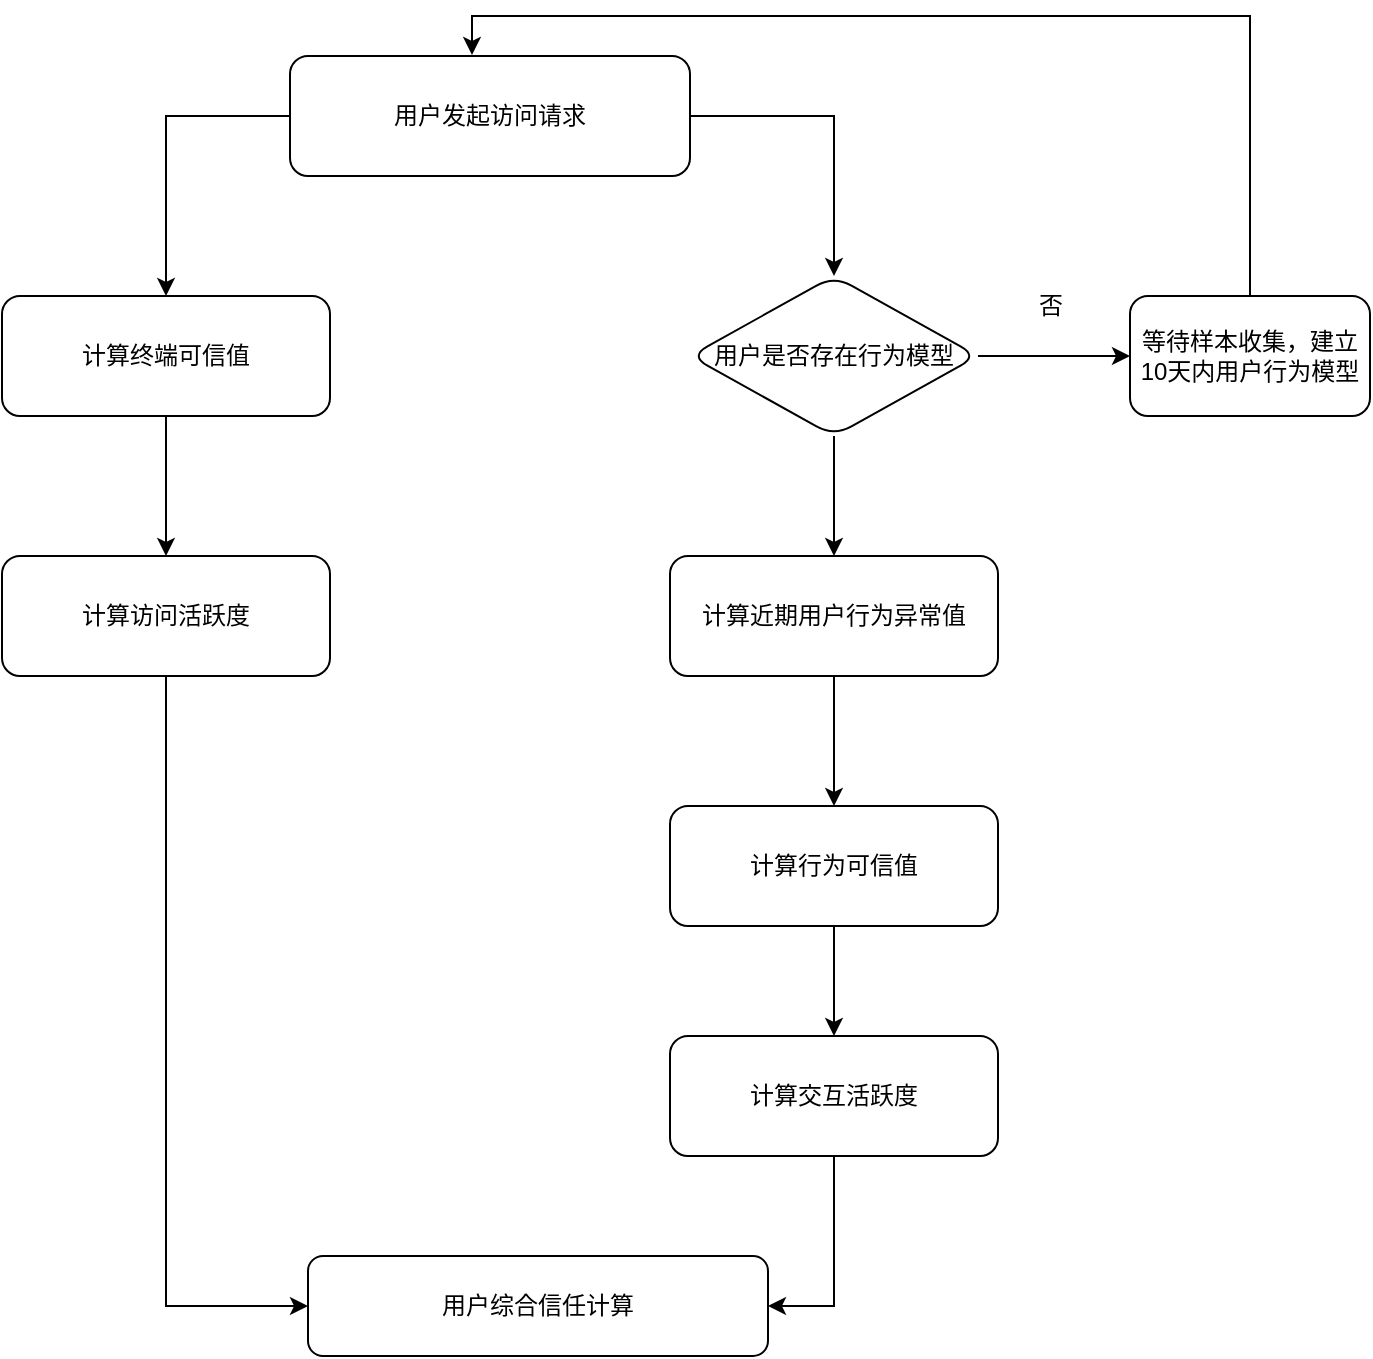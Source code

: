 <mxfile version="24.4.6" type="github">
  <diagram name="第 1 页" id="Z-73HVaenlI17Hd5q_95">
    <mxGraphModel dx="941" dy="479" grid="1" gridSize="10" guides="1" tooltips="1" connect="1" arrows="1" fold="1" page="1" pageScale="1" pageWidth="827" pageHeight="1169" math="0" shadow="0">
      <root>
        <mxCell id="0" />
        <mxCell id="1" parent="0" />
        <mxCell id="luoMHh0EGFbuEYLShBRK-7" style="edgeStyle=orthogonalEdgeStyle;rounded=0;orthogonalLoop=1;jettySize=auto;html=1;entryX=0.5;entryY=0;entryDx=0;entryDy=0;" edge="1" parent="1" source="luoMHh0EGFbuEYLShBRK-1" target="luoMHh0EGFbuEYLShBRK-2">
          <mxGeometry relative="1" as="geometry">
            <Array as="points">
              <mxPoint x="228" y="240" />
            </Array>
          </mxGeometry>
        </mxCell>
        <mxCell id="luoMHh0EGFbuEYLShBRK-9" value="" style="edgeStyle=orthogonalEdgeStyle;rounded=0;orthogonalLoop=1;jettySize=auto;html=1;" edge="1" parent="1" source="luoMHh0EGFbuEYLShBRK-1" target="luoMHh0EGFbuEYLShBRK-8">
          <mxGeometry relative="1" as="geometry">
            <Array as="points">
              <mxPoint x="562" y="240" />
            </Array>
          </mxGeometry>
        </mxCell>
        <mxCell id="luoMHh0EGFbuEYLShBRK-1" value="用户发起访问请求" style="rounded=1;whiteSpace=wrap;html=1;" vertex="1" parent="1">
          <mxGeometry x="290" y="210" width="200" height="60" as="geometry" />
        </mxCell>
        <mxCell id="luoMHh0EGFbuEYLShBRK-18" value="" style="edgeStyle=orthogonalEdgeStyle;rounded=0;orthogonalLoop=1;jettySize=auto;html=1;" edge="1" parent="1" source="luoMHh0EGFbuEYLShBRK-2" target="luoMHh0EGFbuEYLShBRK-17">
          <mxGeometry relative="1" as="geometry" />
        </mxCell>
        <mxCell id="luoMHh0EGFbuEYLShBRK-2" value="计算终端可信值" style="rounded=1;whiteSpace=wrap;html=1;" vertex="1" parent="1">
          <mxGeometry x="146" y="330" width="164" height="60" as="geometry" />
        </mxCell>
        <mxCell id="luoMHh0EGFbuEYLShBRK-16" value="" style="edgeStyle=orthogonalEdgeStyle;rounded=0;orthogonalLoop=1;jettySize=auto;html=1;" edge="1" parent="1" source="luoMHh0EGFbuEYLShBRK-3" target="luoMHh0EGFbuEYLShBRK-15">
          <mxGeometry relative="1" as="geometry" />
        </mxCell>
        <mxCell id="luoMHh0EGFbuEYLShBRK-3" value="计算近期用户行为异常值" style="rounded=1;whiteSpace=wrap;html=1;" vertex="1" parent="1">
          <mxGeometry x="480" y="460" width="164" height="60" as="geometry" />
        </mxCell>
        <mxCell id="luoMHh0EGFbuEYLShBRK-11" value="" style="edgeStyle=orthogonalEdgeStyle;rounded=0;orthogonalLoop=1;jettySize=auto;html=1;" edge="1" parent="1" source="luoMHh0EGFbuEYLShBRK-8" target="luoMHh0EGFbuEYLShBRK-10">
          <mxGeometry relative="1" as="geometry" />
        </mxCell>
        <mxCell id="luoMHh0EGFbuEYLShBRK-14" value="" style="edgeStyle=orthogonalEdgeStyle;rounded=0;orthogonalLoop=1;jettySize=auto;html=1;" edge="1" parent="1" source="luoMHh0EGFbuEYLShBRK-8" target="luoMHh0EGFbuEYLShBRK-3">
          <mxGeometry relative="1" as="geometry" />
        </mxCell>
        <mxCell id="luoMHh0EGFbuEYLShBRK-8" value="用户是否存在行为模型" style="rhombus;whiteSpace=wrap;html=1;rounded=1;" vertex="1" parent="1">
          <mxGeometry x="490" y="320" width="144" height="80" as="geometry" />
        </mxCell>
        <mxCell id="luoMHh0EGFbuEYLShBRK-10" value="等待样本收集，建立10天内用户行为模型" style="whiteSpace=wrap;html=1;rounded=1;" vertex="1" parent="1">
          <mxGeometry x="710" y="330" width="120" height="60" as="geometry" />
        </mxCell>
        <mxCell id="luoMHh0EGFbuEYLShBRK-12" value="否" style="text;html=1;align=center;verticalAlign=middle;resizable=0;points=[];autosize=1;strokeColor=none;fillColor=none;" vertex="1" parent="1">
          <mxGeometry x="650" y="320" width="40" height="30" as="geometry" />
        </mxCell>
        <mxCell id="luoMHh0EGFbuEYLShBRK-20" value="" style="edgeStyle=orthogonalEdgeStyle;rounded=0;orthogonalLoop=1;jettySize=auto;html=1;" edge="1" parent="1" source="luoMHh0EGFbuEYLShBRK-15" target="luoMHh0EGFbuEYLShBRK-19">
          <mxGeometry relative="1" as="geometry" />
        </mxCell>
        <mxCell id="luoMHh0EGFbuEYLShBRK-15" value="计算行为可信值" style="rounded=1;whiteSpace=wrap;html=1;" vertex="1" parent="1">
          <mxGeometry x="480" y="585" width="164" height="60" as="geometry" />
        </mxCell>
        <mxCell id="luoMHh0EGFbuEYLShBRK-24" style="edgeStyle=orthogonalEdgeStyle;rounded=0;orthogonalLoop=1;jettySize=auto;html=1;entryX=0;entryY=0.5;entryDx=0;entryDy=0;" edge="1" parent="1" source="luoMHh0EGFbuEYLShBRK-17" target="luoMHh0EGFbuEYLShBRK-22">
          <mxGeometry relative="1" as="geometry" />
        </mxCell>
        <mxCell id="luoMHh0EGFbuEYLShBRK-17" value="计算访问活跃度" style="rounded=1;whiteSpace=wrap;html=1;" vertex="1" parent="1">
          <mxGeometry x="146" y="460" width="164" height="60" as="geometry" />
        </mxCell>
        <mxCell id="luoMHh0EGFbuEYLShBRK-23" style="edgeStyle=orthogonalEdgeStyle;rounded=0;orthogonalLoop=1;jettySize=auto;html=1;entryX=1;entryY=0.5;entryDx=0;entryDy=0;" edge="1" parent="1" source="luoMHh0EGFbuEYLShBRK-19" target="luoMHh0EGFbuEYLShBRK-22">
          <mxGeometry relative="1" as="geometry" />
        </mxCell>
        <mxCell id="luoMHh0EGFbuEYLShBRK-19" value="计算交互活跃度" style="rounded=1;whiteSpace=wrap;html=1;" vertex="1" parent="1">
          <mxGeometry x="480" y="700" width="164" height="60" as="geometry" />
        </mxCell>
        <mxCell id="luoMHh0EGFbuEYLShBRK-21" style="edgeStyle=orthogonalEdgeStyle;rounded=0;orthogonalLoop=1;jettySize=auto;html=1;entryX=0.455;entryY=-0.009;entryDx=0;entryDy=0;entryPerimeter=0;" edge="1" parent="1" source="luoMHh0EGFbuEYLShBRK-10" target="luoMHh0EGFbuEYLShBRK-1">
          <mxGeometry relative="1" as="geometry">
            <Array as="points">
              <mxPoint x="770" y="190" />
              <mxPoint x="381" y="190" />
            </Array>
          </mxGeometry>
        </mxCell>
        <mxCell id="luoMHh0EGFbuEYLShBRK-22" value="用户综合信任计算" style="rounded=1;whiteSpace=wrap;html=1;" vertex="1" parent="1">
          <mxGeometry x="299" y="810" width="230" height="50" as="geometry" />
        </mxCell>
      </root>
    </mxGraphModel>
  </diagram>
</mxfile>
